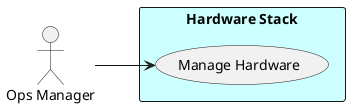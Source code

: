 @startuml

left to right direction

actor :Ops Manager: as Ops

rectangle "Hardware Stack" #ccffff {
    UseCase UC1 as "Manage Hardware"
}

Ops --> UC1

@enduml
